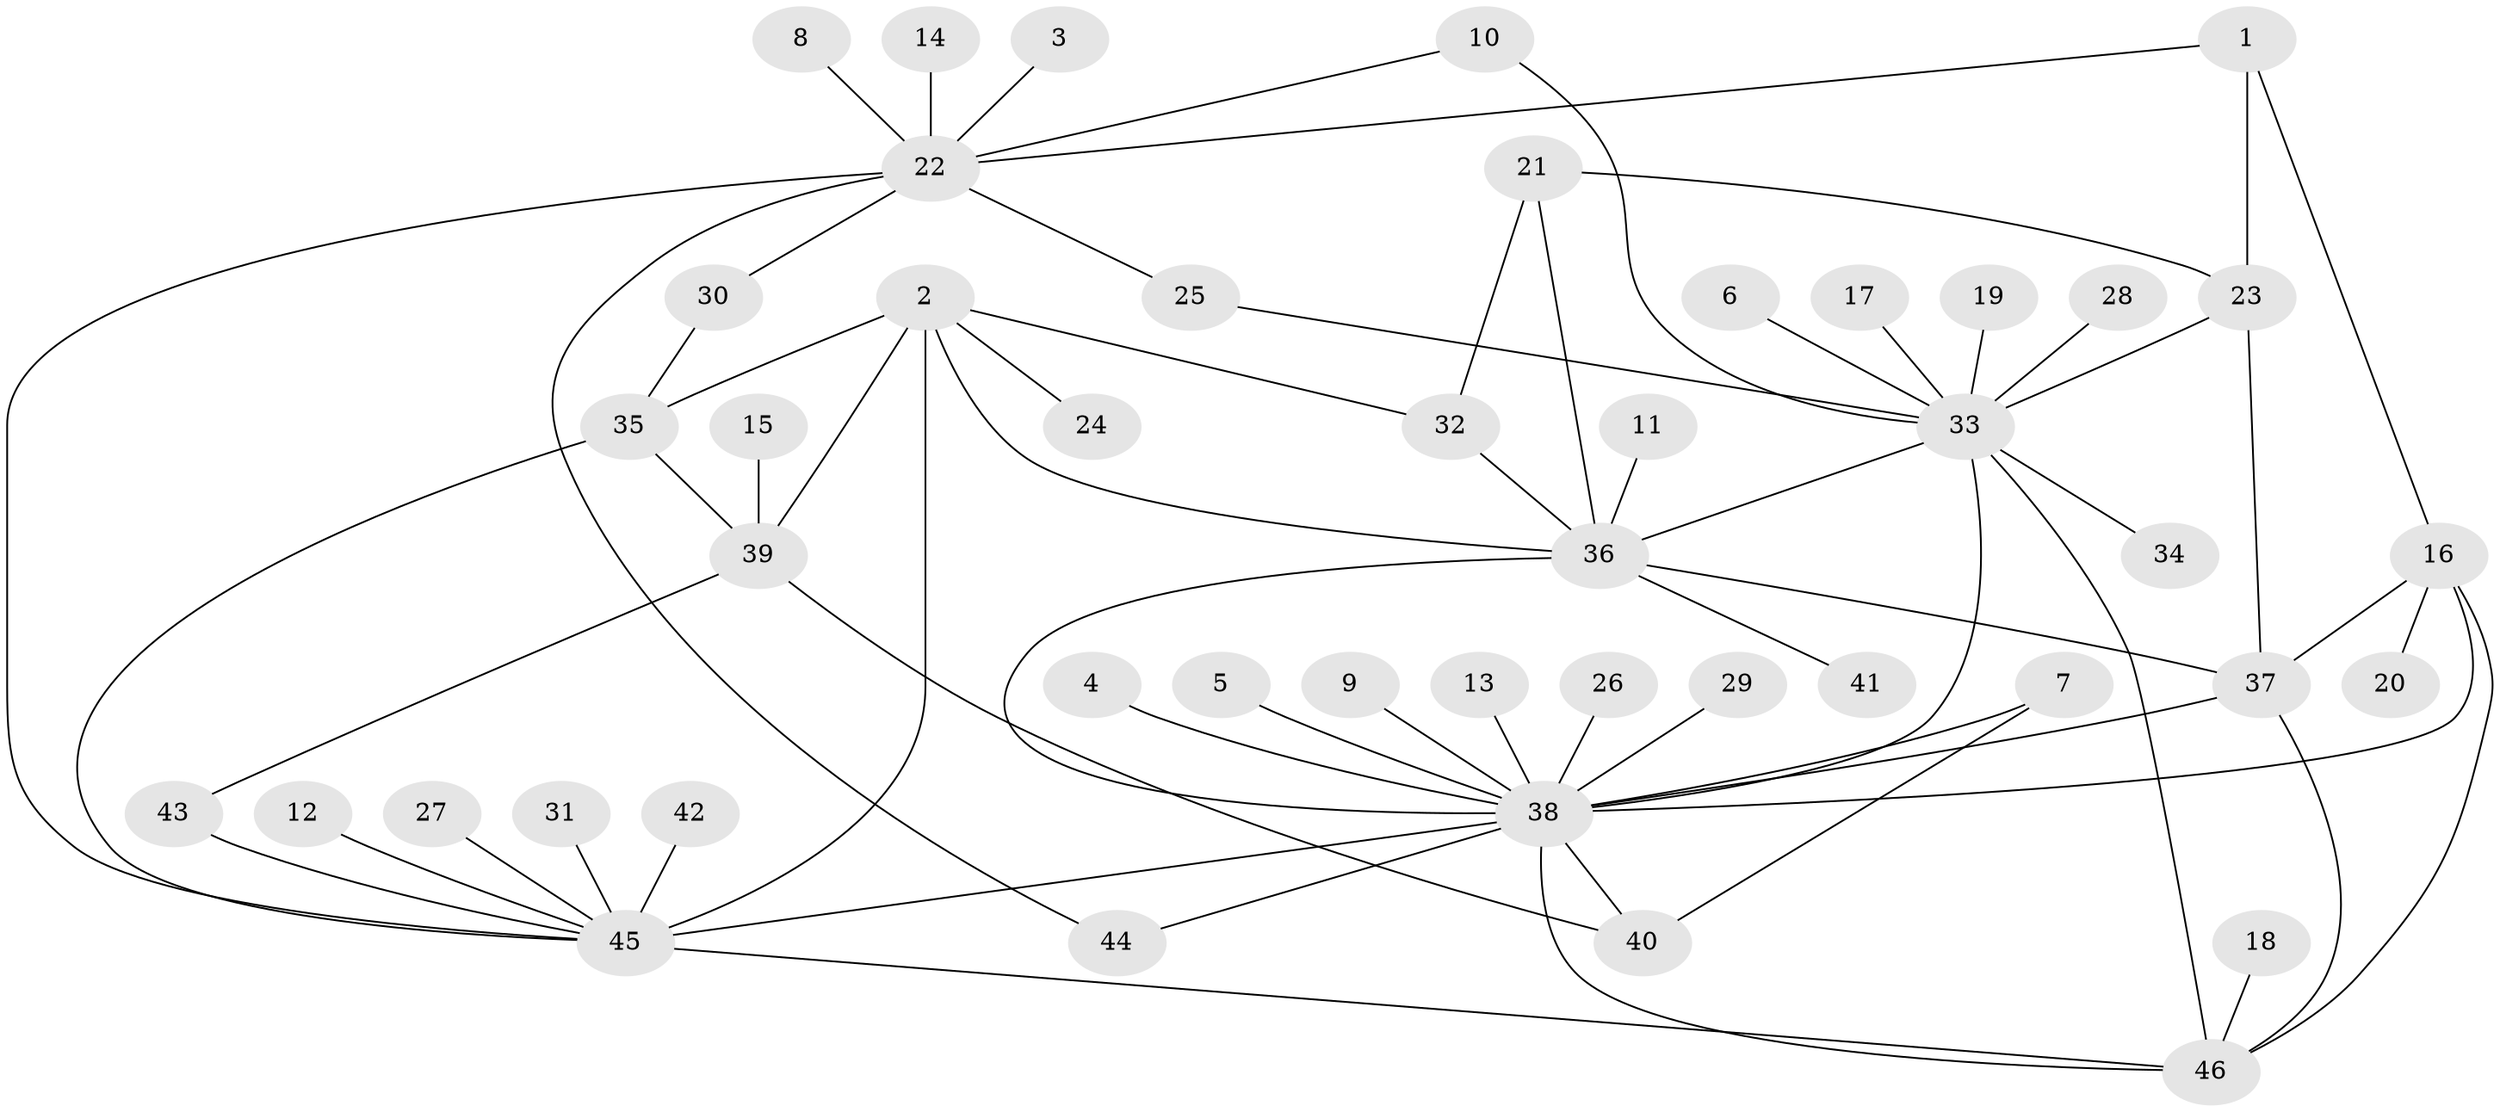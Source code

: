 // original degree distribution, {7: 0.021739130434782608, 13: 0.010869565217391304, 3: 0.14130434782608695, 17: 0.010869565217391304, 5: 0.021739130434782608, 9: 0.010869565217391304, 4: 0.10869565217391304, 1: 0.4782608695652174, 8: 0.010869565217391304, 2: 0.15217391304347827, 6: 0.03260869565217391}
// Generated by graph-tools (version 1.1) at 2025/49/03/09/25 03:49:53]
// undirected, 46 vertices, 68 edges
graph export_dot {
graph [start="1"]
  node [color=gray90,style=filled];
  1;
  2;
  3;
  4;
  5;
  6;
  7;
  8;
  9;
  10;
  11;
  12;
  13;
  14;
  15;
  16;
  17;
  18;
  19;
  20;
  21;
  22;
  23;
  24;
  25;
  26;
  27;
  28;
  29;
  30;
  31;
  32;
  33;
  34;
  35;
  36;
  37;
  38;
  39;
  40;
  41;
  42;
  43;
  44;
  45;
  46;
  1 -- 16 [weight=1.0];
  1 -- 22 [weight=1.0];
  1 -- 23 [weight=1.0];
  2 -- 24 [weight=1.0];
  2 -- 32 [weight=1.0];
  2 -- 35 [weight=2.0];
  2 -- 36 [weight=1.0];
  2 -- 39 [weight=1.0];
  2 -- 45 [weight=2.0];
  3 -- 22 [weight=1.0];
  4 -- 38 [weight=1.0];
  5 -- 38 [weight=1.0];
  6 -- 33 [weight=1.0];
  7 -- 38 [weight=1.0];
  7 -- 40 [weight=1.0];
  8 -- 22 [weight=1.0];
  9 -- 38 [weight=1.0];
  10 -- 22 [weight=1.0];
  10 -- 33 [weight=1.0];
  11 -- 36 [weight=1.0];
  12 -- 45 [weight=1.0];
  13 -- 38 [weight=1.0];
  14 -- 22 [weight=1.0];
  15 -- 39 [weight=1.0];
  16 -- 20 [weight=1.0];
  16 -- 37 [weight=1.0];
  16 -- 38 [weight=2.0];
  16 -- 46 [weight=1.0];
  17 -- 33 [weight=1.0];
  18 -- 46 [weight=1.0];
  19 -- 33 [weight=1.0];
  21 -- 23 [weight=1.0];
  21 -- 32 [weight=1.0];
  21 -- 36 [weight=1.0];
  22 -- 25 [weight=1.0];
  22 -- 30 [weight=1.0];
  22 -- 44 [weight=1.0];
  22 -- 45 [weight=1.0];
  23 -- 33 [weight=1.0];
  23 -- 37 [weight=1.0];
  25 -- 33 [weight=1.0];
  26 -- 38 [weight=1.0];
  27 -- 45 [weight=1.0];
  28 -- 33 [weight=1.0];
  29 -- 38 [weight=1.0];
  30 -- 35 [weight=1.0];
  31 -- 45 [weight=1.0];
  32 -- 36 [weight=1.0];
  33 -- 34 [weight=1.0];
  33 -- 36 [weight=1.0];
  33 -- 38 [weight=1.0];
  33 -- 46 [weight=1.0];
  35 -- 39 [weight=1.0];
  35 -- 45 [weight=1.0];
  36 -- 37 [weight=1.0];
  36 -- 38 [weight=1.0];
  36 -- 41 [weight=1.0];
  37 -- 38 [weight=1.0];
  37 -- 46 [weight=1.0];
  38 -- 40 [weight=1.0];
  38 -- 44 [weight=1.0];
  38 -- 45 [weight=2.0];
  38 -- 46 [weight=1.0];
  39 -- 40 [weight=1.0];
  39 -- 43 [weight=1.0];
  42 -- 45 [weight=1.0];
  43 -- 45 [weight=1.0];
  45 -- 46 [weight=1.0];
}
